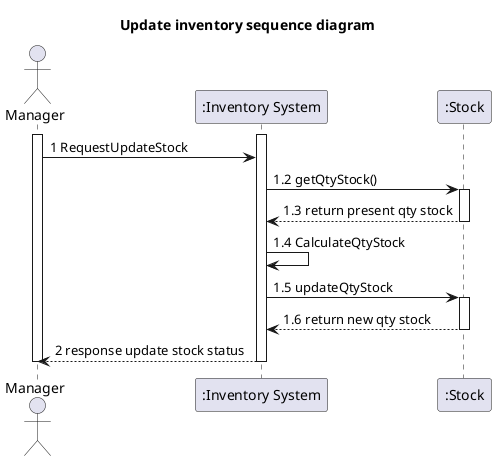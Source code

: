 @startuml
'https://plantuml.com/sequence-diagram

title Update inventory sequence diagram

actor Manager as actorManager
participant ":Inventory System" as InventorySystem
participant ":Stock" as classStock

activate actorManager
activate InventorySystem

actorManager -> InventorySystem : 1 RequestUpdateStock

InventorySystem -> classStock: 1.2 getQtyStock()
activate classStock

classStock --> InventorySystem: 1.3 return present qty stock
deactivate classStock


InventorySystem -> InventorySystem :  1.4 CalculateQtyStock


InventorySystem -> classStock: 1.5 updateQtyStock
activate classStock

classStock --> InventorySystem: 1.6 return new qty stock
deactivate classStock

InventorySystem  --> actorManager : 2 response update stock status
deactivate InventorySystem

deactivate actorManager

@enduml